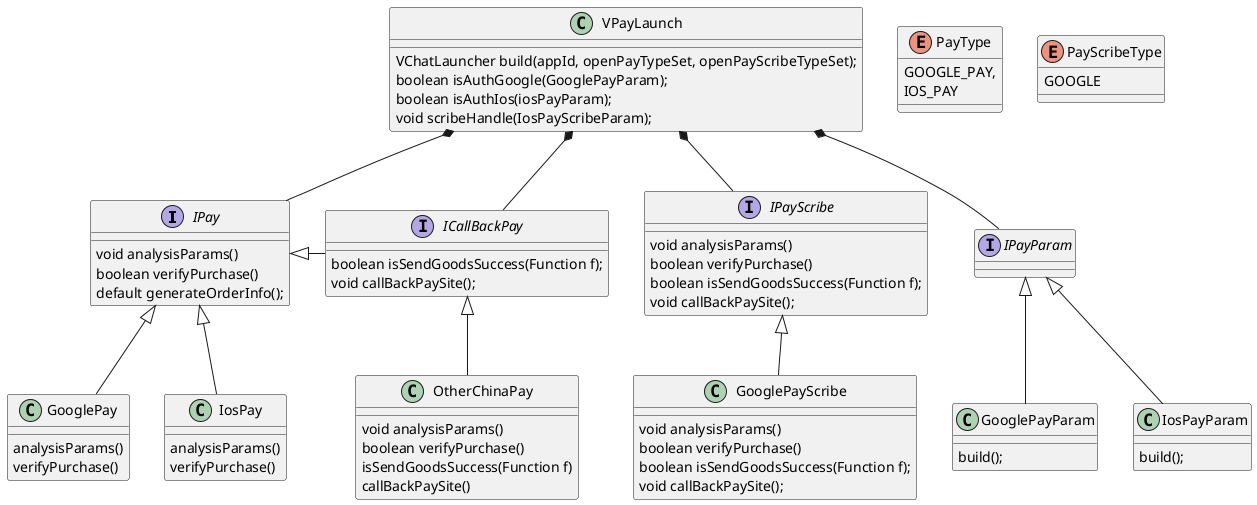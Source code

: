 @startuml

interface IPay {
void analysisParams()
boolean verifyPurchase()
default generateOrderInfo();
}

interface ICallBackPay {
boolean isSendGoodsSuccess(Function f);
void callBackPaySite();
}


class GooglePay {
analysisParams()
verifyPurchase()
}

class IosPay {
analysisParams()
verifyPurchase()
}

class OtherChinaPay{
void analysisParams()
boolean verifyPurchase()
isSendGoodsSuccess(Function f)
callBackPaySite()
}


interface IPayScribe {
void analysisParams()
boolean verifyPurchase()
boolean isSendGoodsSuccess(Function f);
void callBackPaySite();
}

class GooglePayScribe {
void analysisParams()
boolean verifyPurchase()
boolean isSendGoodsSuccess(Function f);
void callBackPaySite();
}

IPayScribe <|-- GooglePayScribe





class VPayLaunch {
    VChatLauncher build(appId, openPayTypeSet, openPayScribeTypeSet);
    boolean isAuthGoogle(GooglePayParam);
    boolean isAuthIos(iosPayParam);
    void scribeHandle(IosPayScribeParam);
}
interface IPayParam {
}

class GooglePayParam {
build();
}
class IosPayParam {
build();
}
IPay <|-- IosPay
IPay <|-- GooglePay
ICallBackPay <|-- OtherChinaPay

VPayLaunch *-- IPay
VPayLaunch *-- IPayParam
VPayLaunch *-- ICallBackPay
IPay <|- ICallBackPay

IPayParam <|-- GooglePayParam
IPayParam <|-- IosPayParam

VPayLaunch *-- IPayScribe



enum PayType {
GOOGLE_PAY,
IOS_PAY
}
enum PayScribeType {
GOOGLE
}








'abstract class AbstractList
'abstract AbstractCollection
'interface List
'interface Collection
'
'List <|-- AbstractList
'Collection <|-- AbstractCollection
'
'Collection <|- List
'AbstractCollection <|- AbstractList
'AbstractList <|-- ArrayList
'
'class ArrayList {
'Object[] elementData
'size()
'}
'
'enum TimeUnit {
'DAYS
'HOURS
'MINUTES
'}

@enduml